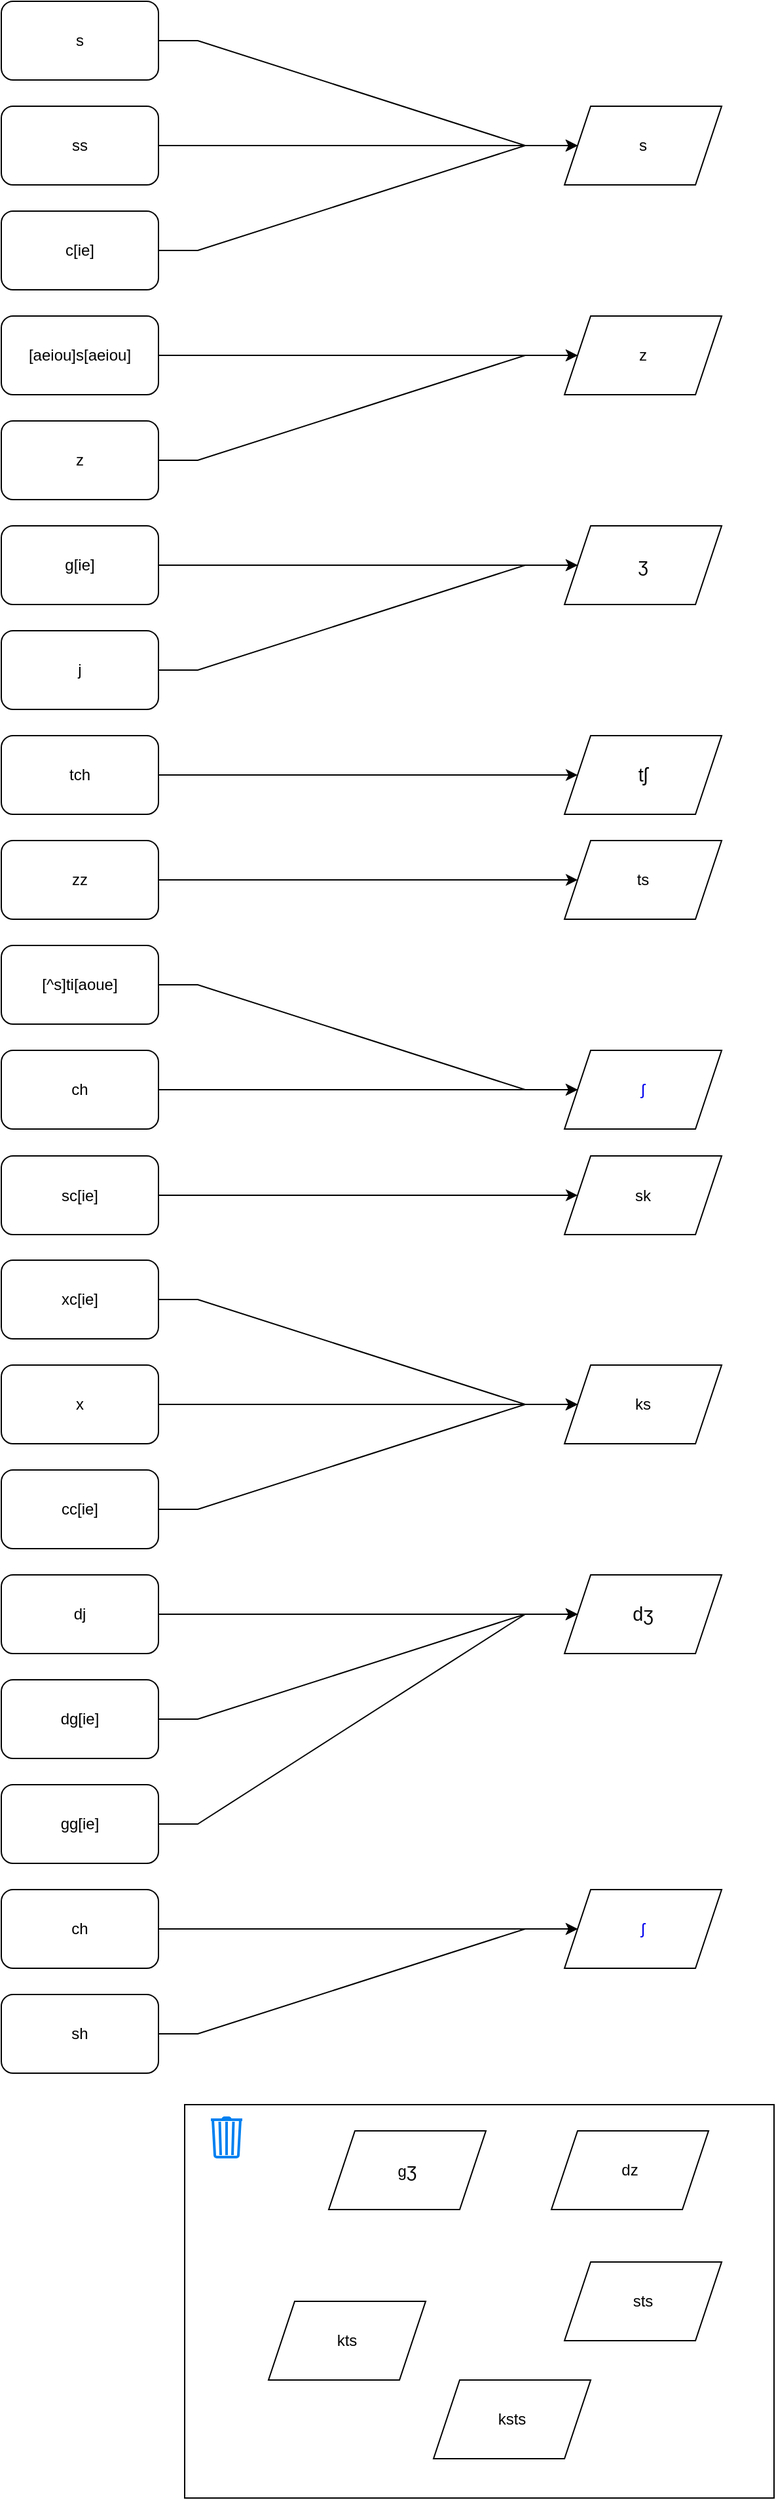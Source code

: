 <mxfile version="20.6.2" type="github">
  <diagram id="YbkainP55hzanAraKQav" name="Page-1">
    <mxGraphModel dx="1018" dy="684" grid="1" gridSize="10" guides="1" tooltips="1" connect="1" arrows="1" fold="1" page="1" pageScale="1" pageWidth="827" pageHeight="1169" math="0" shadow="0">
      <root>
        <mxCell id="0" />
        <mxCell id="1" parent="0" />
        <mxCell id="iZXNnLEXLb7nlVbUgUFV-6" value="" style="rounded=0;whiteSpace=wrap;html=1;" vertex="1" parent="1">
          <mxGeometry x="350" y="1604" width="450" height="300" as="geometry" />
        </mxCell>
        <mxCell id="5fgYvhCfNTWPp-rmczzZ-32" style="edgeStyle=entityRelationEdgeStyle;rounded=0;orthogonalLoop=1;jettySize=auto;html=1;fontColor=#000000;" parent="1" source="5fgYvhCfNTWPp-rmczzZ-1" target="5fgYvhCfNTWPp-rmczzZ-3" edge="1">
          <mxGeometry relative="1" as="geometry" />
        </mxCell>
        <mxCell id="5fgYvhCfNTWPp-rmczzZ-1" value="s" style="rounded=1;whiteSpace=wrap;html=1;fontColor=#000000;" parent="1" vertex="1">
          <mxGeometry x="210" width="120" height="60" as="geometry" />
        </mxCell>
        <mxCell id="5fgYvhCfNTWPp-rmczzZ-34" style="edgeStyle=entityRelationEdgeStyle;rounded=0;orthogonalLoop=1;jettySize=auto;html=1;fontColor=#000000;" parent="1" source="5fgYvhCfNTWPp-rmczzZ-2" target="5fgYvhCfNTWPp-rmczzZ-3" edge="1">
          <mxGeometry relative="1" as="geometry" />
        </mxCell>
        <mxCell id="5fgYvhCfNTWPp-rmczzZ-2" value="ss" style="rounded=1;whiteSpace=wrap;html=1;" parent="1" vertex="1">
          <mxGeometry x="210" y="80" width="120" height="60" as="geometry" />
        </mxCell>
        <mxCell id="5fgYvhCfNTWPp-rmczzZ-3" value="s" style="shape=parallelogram;perimeter=parallelogramPerimeter;whiteSpace=wrap;html=1;fixedSize=1;" parent="1" vertex="1">
          <mxGeometry x="640" y="80" width="120" height="60" as="geometry" />
        </mxCell>
        <mxCell id="5fgYvhCfNTWPp-rmczzZ-4" value="&lt;span class=&quot;IPA&quot; lang=&quot;und-fonipa&quot;&gt;&lt;a title=&quot;Voiceless postalveolar fricative&quot; href=&quot;https://en.wikipedia.org/wiki/Voiceless_postalveolar_fricative&quot;&gt;ʃ&lt;/a&gt;&lt;/span&gt;" style="shape=parallelogram;perimeter=parallelogramPerimeter;whiteSpace=wrap;html=1;fixedSize=1;" parent="1" vertex="1">
          <mxGeometry x="640" y="800" width="120" height="60" as="geometry" />
        </mxCell>
        <mxCell id="5fgYvhCfNTWPp-rmczzZ-6" value="z" style="shape=parallelogram;perimeter=parallelogramPerimeter;whiteSpace=wrap;html=1;fixedSize=1;" parent="1" vertex="1">
          <mxGeometry x="640" y="240" width="120" height="60" as="geometry" />
        </mxCell>
        <mxCell id="5fgYvhCfNTWPp-rmczzZ-11" value="dz" style="shape=parallelogram;perimeter=parallelogramPerimeter;whiteSpace=wrap;html=1;fixedSize=1;" parent="1" vertex="1">
          <mxGeometry x="630" y="1624" width="120" height="60" as="geometry" />
        </mxCell>
        <mxCell id="5fgYvhCfNTWPp-rmczzZ-12" value="ts" style="shape=parallelogram;perimeter=parallelogramPerimeter;whiteSpace=wrap;html=1;fixedSize=1;" parent="1" vertex="1">
          <mxGeometry x="640" y="640" width="120" height="60" as="geometry" />
        </mxCell>
        <mxCell id="5fgYvhCfNTWPp-rmczzZ-43" style="edgeStyle=entityRelationEdgeStyle;rounded=0;orthogonalLoop=1;jettySize=auto;html=1;fontColor=#000000;" parent="1" source="5fgYvhCfNTWPp-rmczzZ-14" target="5fgYvhCfNTWPp-rmczzZ-3" edge="1">
          <mxGeometry relative="1" as="geometry">
            <mxPoint x="650" y="490" as="targetPoint" />
          </mxGeometry>
        </mxCell>
        <mxCell id="5fgYvhCfNTWPp-rmczzZ-14" value="c[ie]" style="rounded=1;whiteSpace=wrap;html=1;" parent="1" vertex="1">
          <mxGeometry x="210" y="160" width="120" height="60" as="geometry" />
        </mxCell>
        <mxCell id="5fgYvhCfNTWPp-rmczzZ-36" style="edgeStyle=entityRelationEdgeStyle;rounded=0;orthogonalLoop=1;jettySize=auto;html=1;fontColor=#000000;" parent="1" source="5fgYvhCfNTWPp-rmczzZ-15" target="5fgYvhCfNTWPp-rmczzZ-6" edge="1">
          <mxGeometry relative="1" as="geometry" />
        </mxCell>
        <mxCell id="5fgYvhCfNTWPp-rmczzZ-15" value="z" style="rounded=1;whiteSpace=wrap;html=1;" parent="1" vertex="1">
          <mxGeometry x="210" y="320" width="120" height="60" as="geometry" />
        </mxCell>
        <mxCell id="5fgYvhCfNTWPp-rmczzZ-37" style="edgeStyle=entityRelationEdgeStyle;rounded=0;orthogonalLoop=1;jettySize=auto;html=1;fontColor=#000000;" parent="1" source="5fgYvhCfNTWPp-rmczzZ-16" target="5fgYvhCfNTWPp-rmczzZ-12" edge="1">
          <mxGeometry relative="1" as="geometry" />
        </mxCell>
        <mxCell id="5fgYvhCfNTWPp-rmczzZ-16" value="zz" style="rounded=1;whiteSpace=wrap;html=1;" parent="1" vertex="1">
          <mxGeometry x="210" y="640" width="120" height="60" as="geometry" />
        </mxCell>
        <mxCell id="5fgYvhCfNTWPp-rmczzZ-33" style="edgeStyle=entityRelationEdgeStyle;rounded=0;orthogonalLoop=1;jettySize=auto;html=1;fontColor=#000000;" parent="1" source="5fgYvhCfNTWPp-rmczzZ-17" target="5fgYvhCfNTWPp-rmczzZ-6" edge="1">
          <mxGeometry relative="1" as="geometry" />
        </mxCell>
        <mxCell id="5fgYvhCfNTWPp-rmczzZ-17" value="[aeiou]s[aeiou]" style="rounded=1;whiteSpace=wrap;html=1;" parent="1" vertex="1">
          <mxGeometry x="210" y="240" width="120" height="60" as="geometry" />
        </mxCell>
        <mxCell id="5fgYvhCfNTWPp-rmczzZ-35" style="edgeStyle=entityRelationEdgeStyle;rounded=0;orthogonalLoop=1;jettySize=auto;html=1;fontColor=#000000;" parent="1" source="5fgYvhCfNTWPp-rmczzZ-18" target="5fgYvhCfNTWPp-rmczzZ-29" edge="1">
          <mxGeometry relative="1" as="geometry" />
        </mxCell>
        <mxCell id="5fgYvhCfNTWPp-rmczzZ-18" value="g[ie]" style="rounded=1;whiteSpace=wrap;html=1;" parent="1" vertex="1">
          <mxGeometry x="210" y="400" width="120" height="60" as="geometry" />
        </mxCell>
        <mxCell id="5fgYvhCfNTWPp-rmczzZ-38" style="edgeStyle=entityRelationEdgeStyle;rounded=0;orthogonalLoop=1;jettySize=auto;html=1;fontColor=#000000;" parent="1" source="5fgYvhCfNTWPp-rmczzZ-19" target="5fgYvhCfNTWPp-rmczzZ-4" edge="1">
          <mxGeometry relative="1" as="geometry" />
        </mxCell>
        <mxCell id="5fgYvhCfNTWPp-rmczzZ-19" value="ch" style="rounded=1;whiteSpace=wrap;html=1;fontColor=#000000;" parent="1" vertex="1">
          <mxGeometry x="210" y="800" width="120" height="60" as="geometry" />
        </mxCell>
        <mxCell id="5fgYvhCfNTWPp-rmczzZ-39" style="edgeStyle=entityRelationEdgeStyle;rounded=0;orthogonalLoop=1;jettySize=auto;html=1;fontColor=#000000;" parent="1" source="5fgYvhCfNTWPp-rmczzZ-20" target="5fgYvhCfNTWPp-rmczzZ-29" edge="1">
          <mxGeometry relative="1" as="geometry" />
        </mxCell>
        <mxCell id="5fgYvhCfNTWPp-rmczzZ-20" value="j" style="rounded=1;whiteSpace=wrap;html=1;fontColor=#000000;" parent="1" vertex="1">
          <mxGeometry x="210" y="480" width="120" height="60" as="geometry" />
        </mxCell>
        <mxCell id="5fgYvhCfNTWPp-rmczzZ-42" style="edgeStyle=entityRelationEdgeStyle;rounded=0;orthogonalLoop=1;jettySize=auto;html=1;fontColor=#000000;" parent="1" source="5fgYvhCfNTWPp-rmczzZ-23" target="5fgYvhCfNTWPp-rmczzZ-4" edge="1">
          <mxGeometry relative="1" as="geometry">
            <mxPoint x="650" y="725.5" as="targetPoint" />
          </mxGeometry>
        </mxCell>
        <mxCell id="5fgYvhCfNTWPp-rmczzZ-23" value="[^s]ti[aoue]" style="rounded=1;whiteSpace=wrap;html=1;fontColor=#000000;" parent="1" vertex="1">
          <mxGeometry x="210" y="720" width="120" height="60" as="geometry" />
        </mxCell>
        <mxCell id="5fgYvhCfNTWPp-rmczzZ-24" value="sts" style="shape=parallelogram;perimeter=parallelogramPerimeter;whiteSpace=wrap;html=1;fixedSize=1;fontColor=#000000;" parent="1" vertex="1">
          <mxGeometry x="640" y="1724" width="120" height="60" as="geometry" />
        </mxCell>
        <mxCell id="5fgYvhCfNTWPp-rmczzZ-40" style="edgeStyle=entityRelationEdgeStyle;rounded=0;orthogonalLoop=1;jettySize=auto;html=1;fontColor=#000000;" parent="1" source="5fgYvhCfNTWPp-rmczzZ-25" target="iZXNnLEXLb7nlVbUgUFV-4" edge="1">
          <mxGeometry relative="1" as="geometry">
            <mxPoint x="630" y="960" as="targetPoint" />
          </mxGeometry>
        </mxCell>
        <mxCell id="5fgYvhCfNTWPp-rmczzZ-25" value="sc[ie]" style="rounded=1;whiteSpace=wrap;html=1;fontColor=#000000;" parent="1" vertex="1">
          <mxGeometry x="210" y="880.5" width="120" height="60" as="geometry" />
        </mxCell>
        <mxCell id="5fgYvhCfNTWPp-rmczzZ-41" style="edgeStyle=entityRelationEdgeStyle;rounded=0;orthogonalLoop=1;jettySize=auto;html=1;fontColor=#000000;" parent="1" source="5fgYvhCfNTWPp-rmczzZ-26" target="HDc2UItaf2_tcFTCwjuI-39" edge="1">
          <mxGeometry relative="1" as="geometry" />
        </mxCell>
        <mxCell id="5fgYvhCfNTWPp-rmczzZ-26" value="xc[ie]" style="rounded=1;whiteSpace=wrap;html=1;fontColor=#000000;" parent="1" vertex="1">
          <mxGeometry x="210" y="960" width="120" height="60" as="geometry" />
        </mxCell>
        <mxCell id="5fgYvhCfNTWPp-rmczzZ-27" value="ksts" style="shape=parallelogram;perimeter=parallelogramPerimeter;whiteSpace=wrap;html=1;fixedSize=1;fontColor=#000000;" parent="1" vertex="1">
          <mxGeometry x="540" y="1814" width="120" height="60" as="geometry" />
        </mxCell>
        <mxCell id="5fgYvhCfNTWPp-rmczzZ-29" value="&lt;span style=&quot;font-size: 120%;&quot;&gt;&lt;span class=&quot;IPA&quot; title=&quot;Representation in the International Phonetic Alphabet (IPA)&quot; lang=&quot;und-Latn-fonipa&quot;&gt;ʒ&lt;/span&gt;&lt;/span&gt;" style="shape=parallelogram;perimeter=parallelogramPerimeter;whiteSpace=wrap;html=1;fixedSize=1;" parent="1" vertex="1">
          <mxGeometry x="640" y="400" width="120" height="60" as="geometry" />
        </mxCell>
        <mxCell id="HDc2UItaf2_tcFTCwjuI-6" value="&lt;span class=&quot;IPA&quot; lang=&quot;und-fonipa&quot;&gt;&lt;a href=&quot;https://en.wikipedia.org/wiki/Voiceless_postalveolar_fricative&quot; title=&quot;Voiceless postalveolar fricative&quot;&gt;ʃ&lt;/a&gt;&lt;/span&gt;" style="shape=parallelogram;perimeter=parallelogramPerimeter;whiteSpace=wrap;html=1;fixedSize=1;" parent="1" vertex="1">
          <mxGeometry x="640" y="1440" width="120" height="60" as="geometry" />
        </mxCell>
        <mxCell id="HDc2UItaf2_tcFTCwjuI-8" value="&lt;span style=&quot;font-size: 120%;&quot;&gt;&lt;span class=&quot;IPA&quot; title=&quot;Representation in the International Phonetic Alphabet (IPA)&quot; lang=&quot;und-Latn-fonipa&quot;&gt;tʃ&lt;/span&gt;&lt;/span&gt;" style="shape=parallelogram;perimeter=parallelogramPerimeter;whiteSpace=wrap;html=1;fixedSize=1;" parent="1" vertex="1">
          <mxGeometry x="640" y="560" width="120" height="60" as="geometry" />
        </mxCell>
        <mxCell id="HDc2UItaf2_tcFTCwjuI-9" value="&lt;span style=&quot;font-size: 120%;&quot;&gt;&lt;span class=&quot;IPA&quot; title=&quot;Representation in the International Phonetic Alphabet (IPA)&quot; lang=&quot;und-Latn-fonipa&quot;&gt;dʒ&lt;/span&gt;&lt;/span&gt;" style="shape=parallelogram;perimeter=parallelogramPerimeter;whiteSpace=wrap;html=1;fixedSize=1;" parent="1" vertex="1">
          <mxGeometry x="640" y="1200" width="120" height="60" as="geometry" />
        </mxCell>
        <mxCell id="HDc2UItaf2_tcFTCwjuI-22" style="edgeStyle=entityRelationEdgeStyle;rounded=0;orthogonalLoop=1;jettySize=auto;html=1;fontColor=#000000;" parent="1" source="HDc2UItaf2_tcFTCwjuI-23" target="HDc2UItaf2_tcFTCwjuI-6" edge="1">
          <mxGeometry relative="1" as="geometry" />
        </mxCell>
        <mxCell id="HDc2UItaf2_tcFTCwjuI-23" value="ch" style="rounded=1;whiteSpace=wrap;html=1;fontColor=#000000;" parent="1" vertex="1">
          <mxGeometry x="210" y="1440" width="120" height="60" as="geometry" />
        </mxCell>
        <mxCell id="HDc2UItaf2_tcFTCwjuI-35" style="edgeStyle=entityRelationEdgeStyle;rounded=0;orthogonalLoop=1;jettySize=auto;html=1;fontColor=#000000;" parent="1" source="HDc2UItaf2_tcFTCwjuI-36" target="HDc2UItaf2_tcFTCwjuI-8" edge="1">
          <mxGeometry relative="1" as="geometry" />
        </mxCell>
        <mxCell id="HDc2UItaf2_tcFTCwjuI-36" value="tch" style="rounded=1;whiteSpace=wrap;html=1;fontColor=#000000;" parent="1" vertex="1">
          <mxGeometry x="210" y="560" width="120" height="60" as="geometry" />
        </mxCell>
        <mxCell id="HDc2UItaf2_tcFTCwjuI-37" style="edgeStyle=entityRelationEdgeStyle;rounded=0;orthogonalLoop=1;jettySize=auto;html=1;fontColor=#000000;" parent="1" source="HDc2UItaf2_tcFTCwjuI-38" target="HDc2UItaf2_tcFTCwjuI-39" edge="1">
          <mxGeometry relative="1" as="geometry" />
        </mxCell>
        <mxCell id="HDc2UItaf2_tcFTCwjuI-38" value="x" style="rounded=1;whiteSpace=wrap;html=1;fontColor=#000000;" parent="1" vertex="1">
          <mxGeometry x="210" y="1040" width="120" height="60" as="geometry" />
        </mxCell>
        <mxCell id="HDc2UItaf2_tcFTCwjuI-39" value="ks" style="shape=parallelogram;perimeter=parallelogramPerimeter;whiteSpace=wrap;html=1;fixedSize=1;" parent="1" vertex="1">
          <mxGeometry x="640" y="1040" width="120" height="60" as="geometry" />
        </mxCell>
        <mxCell id="HDc2UItaf2_tcFTCwjuI-40" style="edgeStyle=entityRelationEdgeStyle;rounded=0;orthogonalLoop=1;jettySize=auto;html=1;fontColor=#000000;" parent="1" source="HDc2UItaf2_tcFTCwjuI-41" target="HDc2UItaf2_tcFTCwjuI-9" edge="1">
          <mxGeometry relative="1" as="geometry" />
        </mxCell>
        <mxCell id="HDc2UItaf2_tcFTCwjuI-41" value="dj" style="rounded=1;whiteSpace=wrap;html=1;fontColor=#000000;" parent="1" vertex="1">
          <mxGeometry x="210" y="1200" width="120" height="60" as="geometry" />
        </mxCell>
        <mxCell id="HDc2UItaf2_tcFTCwjuI-42" style="edgeStyle=entityRelationEdgeStyle;rounded=0;orthogonalLoop=1;jettySize=auto;html=1;fontColor=#000000;" parent="1" source="HDc2UItaf2_tcFTCwjuI-43" target="HDc2UItaf2_tcFTCwjuI-9" edge="1">
          <mxGeometry relative="1" as="geometry" />
        </mxCell>
        <mxCell id="HDc2UItaf2_tcFTCwjuI-43" value="dg[ie]" style="rounded=1;whiteSpace=wrap;html=1;fontColor=#000000;" parent="1" vertex="1">
          <mxGeometry x="210" y="1280" width="120" height="60" as="geometry" />
        </mxCell>
        <mxCell id="HDc2UItaf2_tcFTCwjuI-44" style="edgeStyle=entityRelationEdgeStyle;rounded=0;orthogonalLoop=1;jettySize=auto;html=1;fontColor=#000000;" parent="1" source="HDc2UItaf2_tcFTCwjuI-45" target="HDc2UItaf2_tcFTCwjuI-6" edge="1">
          <mxGeometry relative="1" as="geometry" />
        </mxCell>
        <mxCell id="HDc2UItaf2_tcFTCwjuI-45" value="sh" style="rounded=1;whiteSpace=wrap;html=1;fontColor=#000000;" parent="1" vertex="1">
          <mxGeometry x="210" y="1520" width="120" height="60" as="geometry" />
        </mxCell>
        <mxCell id="HDc2UItaf2_tcFTCwjuI-46" style="edgeStyle=entityRelationEdgeStyle;rounded=0;orthogonalLoop=1;jettySize=auto;html=1;fontColor=#000000;" parent="1" source="HDc2UItaf2_tcFTCwjuI-47" target="HDc2UItaf2_tcFTCwjuI-39" edge="1">
          <mxGeometry relative="1" as="geometry" />
        </mxCell>
        <mxCell id="HDc2UItaf2_tcFTCwjuI-47" value="cc[ie]" style="rounded=1;whiteSpace=wrap;html=1;fontColor=#000000;" parent="1" vertex="1">
          <mxGeometry x="210" y="1120" width="120" height="60" as="geometry" />
        </mxCell>
        <mxCell id="HDc2UItaf2_tcFTCwjuI-48" value="kts" style="shape=parallelogram;perimeter=parallelogramPerimeter;whiteSpace=wrap;html=1;fixedSize=1;fontColor=#000000;" parent="1" vertex="1">
          <mxGeometry x="414" y="1754" width="120" height="60" as="geometry" />
        </mxCell>
        <mxCell id="HDc2UItaf2_tcFTCwjuI-49" style="edgeStyle=entityRelationEdgeStyle;rounded=0;orthogonalLoop=1;jettySize=auto;html=1;fontColor=#000000;" parent="1" source="HDc2UItaf2_tcFTCwjuI-50" target="HDc2UItaf2_tcFTCwjuI-9" edge="1">
          <mxGeometry relative="1" as="geometry" />
        </mxCell>
        <mxCell id="HDc2UItaf2_tcFTCwjuI-50" value="gg[ie]" style="rounded=1;whiteSpace=wrap;html=1;fontColor=#000000;" parent="1" vertex="1">
          <mxGeometry x="210" y="1360" width="120" height="60" as="geometry" />
        </mxCell>
        <mxCell id="HDc2UItaf2_tcFTCwjuI-51" value="g&lt;span style=&quot;font-size: 120%;&quot;&gt;&lt;span class=&quot;IPA&quot; title=&quot;Representation in the International Phonetic Alphabet (IPA)&quot; lang=&quot;und-Latn-fonipa&quot;&gt;ʒ&lt;/span&gt;&lt;/span&gt;" style="shape=parallelogram;perimeter=parallelogramPerimeter;whiteSpace=wrap;html=1;fixedSize=1;fontColor=#000000;" parent="1" vertex="1">
          <mxGeometry x="460" y="1624" width="120" height="60" as="geometry" />
        </mxCell>
        <mxCell id="iZXNnLEXLb7nlVbUgUFV-4" value="sk" style="shape=parallelogram;perimeter=parallelogramPerimeter;whiteSpace=wrap;html=1;fixedSize=1;" vertex="1" parent="1">
          <mxGeometry x="640" y="880.5" width="120" height="60" as="geometry" />
        </mxCell>
        <mxCell id="iZXNnLEXLb7nlVbUgUFV-5" value="" style="html=1;verticalLabelPosition=bottom;align=center;labelBackgroundColor=#ffffff;verticalAlign=top;strokeWidth=2;strokeColor=#0080F0;shadow=0;dashed=0;shape=mxgraph.ios7.icons.trashcan;" vertex="1" parent="1">
          <mxGeometry x="370" y="1614" width="24" height="30" as="geometry" />
        </mxCell>
      </root>
    </mxGraphModel>
  </diagram>
</mxfile>
